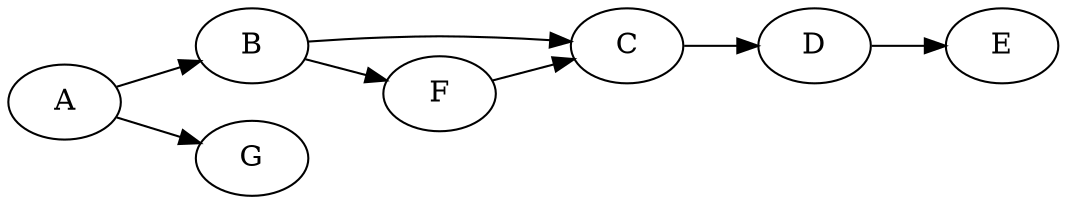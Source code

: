digraph {
    rankdir=LR;
    A -> B;
    A -> G
    B -> C;
    B -> F;
    C -> D;
    D -> E;
    F -> C;
}
